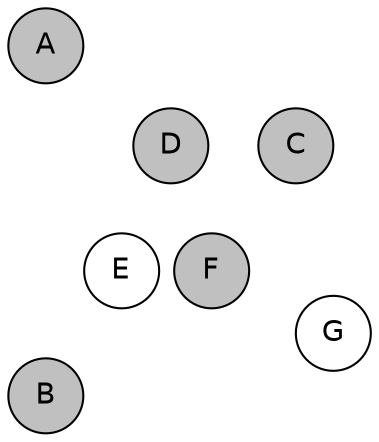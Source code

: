 
graph {

layout = circo;
mindist = .1

node [shape = circle, fontname = Helvetica, margin = 0, style = filled]
edge [style=invis]

subgraph 1 {
	E -- F -- F# -- G -- G# -- A -- A# -- B -- C -- C# -- D -- D# -- E
}

C [fillcolor = gray];
C# [fillcolor = gray];
D [fillcolor = gray];
D# [fillcolor = gray];
E [fillcolor = white];
F [fillcolor = gray];
F# [fillcolor = cadetblue1];
G [fillcolor = white];
G# [fillcolor = gray];
A [fillcolor = gray];
A# [fillcolor = gray];
B [fillcolor = gray];
}
